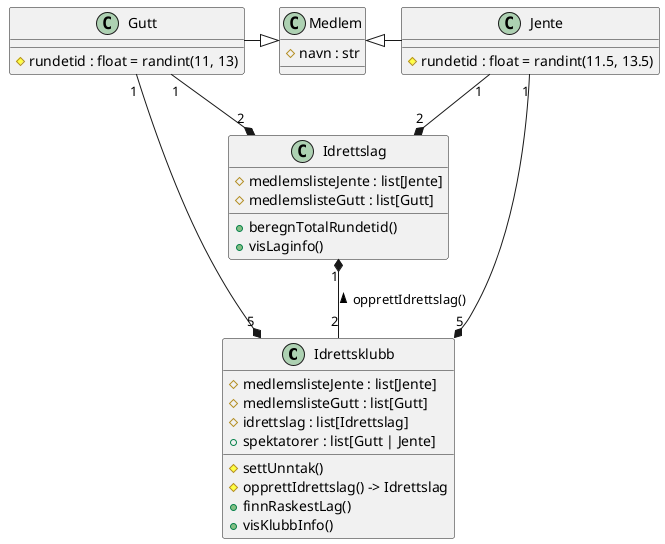 @startuml Stafett
class Idrettsklubb{
#medlemslisteJente : list[Jente]
#medlemslisteGutt : list[Gutt]
#idrettslag : list[Idrettslag]
+spektatorer : list[Gutt | Jente]
#settUnntak()
#opprettIdrettslag() -> Idrettslag
+finnRaskestLag()
+visKlubbInfo()
}
class Idrettslag{
#medlemslisteJente : list[Jente]
#medlemslisteGutt : list[Gutt]
+beregnTotalRundetid()
+visLaginfo()
}
class Medlem{
#navn : str
}
class Jente{
#rundetid : float = randint(11.5, 13.5)
}
class Gutt{
#rundetid : float = randint(11, 13)
    
}
Gutt "1" --* "2" Idrettslag
Jente "1" --* "2" Idrettslag
Gutt "1" --* "5" Idrettsklubb
Jente "1" --* "5" Idrettsklubb
Idrettsklubb "2" -up-* "1" Idrettslag : opprettIdrettslag() >
Gutt -right-|> Medlem
Jente -left-|> Medlem

@enduml